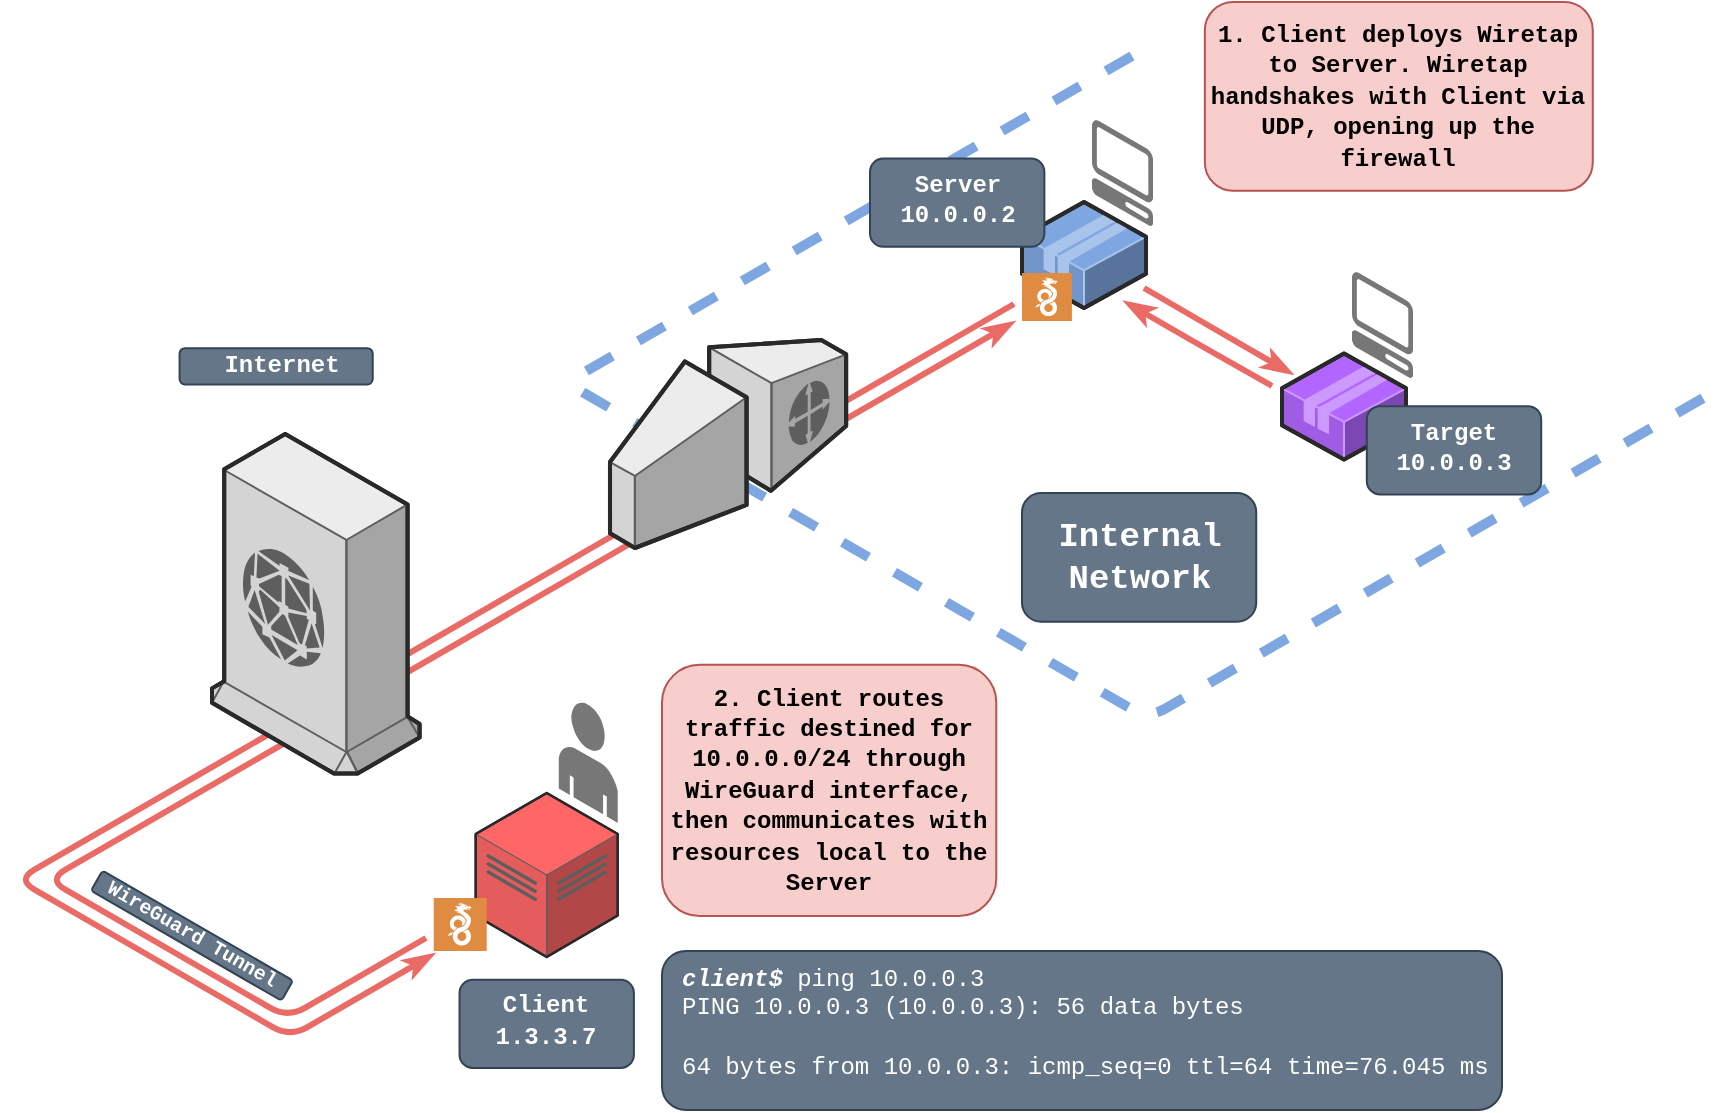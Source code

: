 <mxfile version="20.5.3" type="device"><diagram id="9L1OQm-zptAhZje3RNwY" name="Page-1"><mxGraphModel dx="1234" dy="768" grid="0" gridSize="10" guides="1" tooltips="1" connect="1" arrows="1" fold="1" page="0" pageScale="1" pageWidth="850" pageHeight="1100" background="none" math="0" shadow="0"><root><UserObject label="" animation="# show everything&#10;show VQUGQQ_OnS2NU-rycE4X-38 fade&#10;show VQUGQQ_OnS2NU-rycE4X-29 fade&#10;show VQUGQQ_OnS2NU-rycE4X-78 fade&#10;show VQUGQQ_OnS2NU-rycE4X-23 fade&#10;show VQUGQQ_OnS2NU-rycE4X-18 fade&#10;show VQUGQQ_OnS2NU-rycE4X-32 fade&#10;show VQUGQQ_OnS2NU-rycE4X-6 fade&#10;show VQUGQQ_OnS2NU-rycE4X-35 fade&#10;show VQUGQQ_OnS2NU-rycE4X-34 fade&#10;show VQUGQQ_OnS2NU-rycE4X-36 fade&#10;show VQUGQQ_OnS2NU-rycE4X-37 fade&#10;show IBNPmSZJS5FAOytZOC4L-5 fade&#10;&#10;show wN3jGvzEee-aj5tuvHeW-2 fade&#10;show wN3jGvzEee-aj5tuvHeW-1 fade&#10;show VQUGQQ_OnS2NU-rycE4X-10 fade&#10;show VQUGQQ_OnS2NU-rycE4X-20 fade&#10;show VQUGQQ_OnS2NU-rycE4X-39 fade&#10;show VQUGQQ_OnS2NU-rycE4X-8 fade&#10;show VQUGQQ_OnS2NU-rycE4X-53 fade&#10;show wN3jGvzEee-aj5tuvHeW-4 fade&#10;show wN3jGvzEee-aj5tuvHeW-3 fade&#10;&#10;show 8MCHEu_w1i6ki1hJXX7t-66 fade&#10;show 8MCHEu_w1i6ki1hJXX7t-69 fade&#10;show 8MCHEu_w1i6ki1hJXX7t-72 fade&#10;show 8MCHEu_w1i6ki1hJXX7t-61 fade&#10;show 8MCHEu_w1i6ki1hJXX7t-57 fade&#10;show 8MCHEu_w1i6ki1hJXX7t-55 fade&#10;&#10;show 8MCHEu_w1i6ki1hJXX7t-63 fade&#10;show 8MCHEu_w1i6ki1hJXX7t-64 fade&#10;show 8MCHEu_w1i6ki1hJXX7t-62 fade&#10;show 8MCHEu_w1i6ki1hJXX7t-60 fade&#10;show 8MCHEu_w1i6ki1hJXX7t-59 fade&#10;show 8MCHEu_w1i6ki1hJXX7t-58 fade&#10;&#10;&#10;show 8MCHEu_w1i6ki1hJXX7t-67 fade&#10;show 8MCHEu_w1i6ki1hJXX7t-68 fade&#10;show 8MCHEu_w1i6ki1hJXX7t-66 fade&#10;&#10;show 8MCHEu_w1i6ki1hJXX7t-65 fade&#10;show 8MCHEu_w1i6ki1hJXX7t-56 fade&#10;&#10;&#10;&#10;show 8MCHEu_w1i6ki1hJXX7t-74 fade&#10;show 8MCHEu_w1i6ki1hJXX7t-73 fade&#10;wait 1000&#10;&#10;# Wiretap deployed, show handshake&#10;show wN3jGvzEee-aj5tuvHeW-5 fade&#10;show wN3jGvzEee-aj5tuvHeW-6 fade&#10;show FmDstwN8osCTSLxOBSY--1 fade&#10;show FmDstwN8osCTSLxOBSY--7 fade&#10;show FmDstwN8osCTSLxOBSY--10 fade&#10;show FmDstwN8osCTSLxOBSY--2 fade&#10;flow wN3jGvzEee-aj5tuvHeW-6 start&#10;flow FmDstwN8osCTSLxOBSY--1 start&#10;flow FmDstwN8osCTSLxOBSY--7 start&#10;flow FmDstwN8osCTSLxOBSY--10 start&#10;flow FmDstwN8osCTSLxOBSY--2 start&#10;wait 2000&#10;&#10;show 8MCHEu_w1i6ki1hJXX7t-71 fade&#10;show 8MCHEu_w1i6ki1hJXX7t-69 fade&#10;show 8MCHEu_w1i6ki1hJXX7t-69 fade&#10;show 8MCHEu_w1i6ki1hJXX7t-71 fade&#10;show FmDstwN8osCTSLxOBSY--9 fade&#10;show oPV8zDyL8UI4lHpnsqUg-2 fade&#10;show oPV8zDyL8UI4lHpnsqUg-3 fade&#10;show oPV8zDyL8UI4lHpnsqUg-4 fade&#10;show oPV8zDyL8UI4lHpnsqUg-5 fade&#10;flow FmDstwN8osCTSLxOBSY--9 start&#10;flow oPV8zDyL8UI4lHpnsqUg-2 start&#10;flow oPV8zDyL8UI4lHpnsqUg-3 start&#10;flow oPV8zDyL8UI4lHpnsqUg-4 start&#10;wait 2000&#10;&#10;# show ping&#10;show oPV8zDyL8UI4lHpnsqUg-7 fade&#10;show 8MCHEu_w1i6ki1hJXX7t-75 fade&#10;show VQUGQQ_OnS2NU-rycE4X-77 fade&#10;wait 1000&#10;&#10;&#10;show oPV8zDyL8UI4lHpnsqUg-10 fade&#10;show oPV8zDyL8UI4lHpnsqUg-12 fade&#10;wait 1000&#10;&#10;show oPV8zDyL8UI4lHpnsqUg-15 fade&#10;show oPV8zDyL8UI4lHpnsqUg-16 fade&#10;wait 1000&#10;&#10;show oPV8zDyL8UI4lHpnsqUg-8 fade&#10;wait 5000&#10;" id="0"><mxCell/></UserObject><mxCell id="1" parent="0"/><mxCell id="VQUGQQ_OnS2NU-rycE4X-8" value="" style="verticalLabelPosition=bottom;html=1;verticalAlign=top;strokeWidth=1;align=center;outlineConnect=0;dashed=0;outlineConnect=0;shape=mxgraph.aws3d.application2;fillColor=#7EA6E0;strokeColor=#A9C4EB;aspect=fixed;" parent="1" vertex="1"><mxGeometry x="590" y="220" width="62" height="53" as="geometry"/></mxCell><mxCell id="VQUGQQ_OnS2NU-rycE4X-10" value="" style="verticalLabelPosition=bottom;html=1;verticalAlign=top;strokeWidth=1;align=center;outlineConnect=0;dashed=0;outlineConnect=0;shape=mxgraph.aws3d.application2;fillColor=#B266FF;strokeColor=#CC99FF;aspect=fixed;" parent="1" vertex="1"><mxGeometry x="720" y="295.8" width="62" height="53" as="geometry"/></mxCell><mxCell id="VQUGQQ_OnS2NU-rycE4X-20" value="" style="verticalLabelPosition=bottom;html=1;verticalAlign=top;strokeWidth=1;align=center;outlineConnect=0;dashed=0;outlineConnect=0;shape=mxgraph.aws3d.client;aspect=fixed;strokeColor=none;fillColor=#777777;" parent="1" vertex="1"><mxGeometry x="755.0" y="255" width="30.57" height="53" as="geometry"/></mxCell><mxCell id="VQUGQQ_OnS2NU-rycE4X-29" value="" style="verticalLabelPosition=bottom;html=1;verticalAlign=top;strokeWidth=1;align=center;outlineConnect=0;dashed=0;outlineConnect=0;shape=mxgraph.aws3d.dataCenter;strokeColor=#5E5E5E;aspect=fixed;fillColor=#FF6666;gradientColor=none;" parent="1" vertex="1"><mxGeometry x="316.84" y="515.5" width="71.03" height="82" as="geometry"/></mxCell><mxCell id="VQUGQQ_OnS2NU-rycE4X-23" value="" style="verticalLabelPosition=bottom;html=1;verticalAlign=top;strokeWidth=1;align=center;outlineConnect=0;dashed=0;outlineConnect=0;shape=mxgraph.aws3d.end_user;strokeColor=none;fillColor=#777777;aspect=fixed;" parent="1" vertex="1"><mxGeometry x="358.38" y="470.0" width="29.49" height="60.46" as="geometry"/></mxCell><mxCell id="VQUGQQ_OnS2NU-rycE4X-38" value="" style="sketch=0;pointerEvents=1;shadow=0;dashed=0;html=1;strokeColor=none;fillColor=#DF8C42;labelPosition=center;verticalLabelPosition=bottom;verticalAlign=top;align=center;outlineConnect=0;shape=mxgraph.veeam2.wireguard;fontFamily=Courier New;fontSize=19;" parent="1" vertex="1"><mxGeometry x="295.86" y="567.96" width="26.5" height="26.5" as="geometry"/></mxCell><mxCell id="VQUGQQ_OnS2NU-rycE4X-39" value="" style="sketch=0;pointerEvents=1;shadow=0;dashed=0;html=1;strokeColor=none;fillColor=#DF8C42;labelPosition=center;verticalLabelPosition=bottom;verticalAlign=top;align=center;outlineConnect=0;shape=mxgraph.veeam2.wireguard;fontFamily=Courier New;fontSize=19;" parent="1" vertex="1"><mxGeometry x="590" y="255.49" width="24.96" height="24" as="geometry"/></mxCell><mxCell id="VQUGQQ_OnS2NU-rycE4X-53" value="" style="verticalLabelPosition=bottom;html=1;verticalAlign=top;strokeWidth=1;align=center;outlineConnect=0;dashed=0;outlineConnect=0;shape=mxgraph.aws3d.client;aspect=fixed;strokeColor=none;fillColor=#777777;" parent="1" vertex="1"><mxGeometry x="625" y="179" width="30.57" height="53" as="geometry"/></mxCell><mxCell id="wN3jGvzEee-aj5tuvHeW-5" value="&lt;font face=&quot;Courier New&quot;&gt;&lt;b&gt;1. Client deploys Wiretap to Server. Wiretap handshakes with Client via UDP, opening up the firewall&lt;/b&gt;&lt;/font&gt;" style="rounded=1;whiteSpace=wrap;html=1;fillColor=#f8cecc;strokeColor=#b85450;" parent="1" vertex="1"><mxGeometry x="681.43" y="120" width="193.96" height="94.4" as="geometry"/></mxCell><mxCell id="FmDstwN8osCTSLxOBSY--2" value="" style="endArrow=classicThin;html=1;rounded=1;fontFamily=Courier New;jumpSize=12;strokeWidth=3;endFill=1;strokeColor=#EA6B66;edgeStyle=isometricEdgeStyle;startArrow=none;startFill=0;" parent="1" edge="1"><mxGeometry width="50" height="50" relative="1" as="geometry"><mxPoint x="586" y="271" as="sourcePoint"/><mxPoint x="296" y="596" as="targetPoint"/><Array as="points"><mxPoint x="159" y="600"/></Array></mxGeometry></mxCell><mxCell id="FmDstwN8osCTSLxOBSY--9" value="" style="endArrow=classicThin;html=1;rounded=1;fontFamily=Courier New;jumpSize=12;strokeWidth=3;endFill=1;strokeColor=#EA6B66;startArrow=none;startFill=0;edgeStyle=isometricEdgeStyle;" parent="1" edge="1"><mxGeometry width="50" height="50" relative="1" as="geometry"><mxPoint x="292" y="588" as="sourcePoint"/><mxPoint x="586" y="280" as="targetPoint"/><Array as="points"><mxPoint x="164" y="594"/></Array></mxGeometry></mxCell><mxCell id="oPV8zDyL8UI4lHpnsqUg-7" value="&lt;font face=&quot;Courier New&quot;&gt;&lt;b&gt;2. Client routes traffic destined for 10.0.0.0/24 through WireGuard interface, then communicates with resources local to the Server&lt;/b&gt;&lt;/font&gt;" style="rounded=1;whiteSpace=wrap;html=1;fillColor=#f8cecc;strokeColor=#b85450;" parent="1" vertex="1"><mxGeometry x="410" y="451.4" width="167.14" height="125.6" as="geometry"/></mxCell><mxCell id="oPV8zDyL8UI4lHpnsqUg-10" value="" style="endArrow=classicThin;html=1;rounded=0;fontFamily=Courier New;jumpSize=12;strokeWidth=3;endFill=1;strokeColor=#EA6B66;edgeStyle=isometricEdgeStyle;" parent="1" edge="1"><mxGeometry width="50" height="50" relative="1" as="geometry"><mxPoint x="651" y="263" as="sourcePoint"/><mxPoint x="725" y="306" as="targetPoint"/></mxGeometry></mxCell><mxCell id="oPV8zDyL8UI4lHpnsqUg-12" value="&lt;font style=&quot;font-size: 9px;&quot; face=&quot;Courier New&quot;&gt;&lt;b style=&quot;&quot;&gt;ICMP Echo Request&lt;/b&gt;&lt;/font&gt;" style="text;html=1;align=center;verticalAlign=middle;resizable=0;points=[];autosize=1;strokeColor=none;fillColor=none;rotation=30;fontColor=#FFFFFF;" parent="1" vertex="1"><mxGeometry x="641" y="265" width="110" height="20" as="geometry"/></mxCell><mxCell id="oPV8zDyL8UI4lHpnsqUg-15" value="" style="endArrow=classicThin;html=1;rounded=0;fontFamily=Courier New;jumpSize=12;strokeWidth=3;endFill=1;strokeColor=#EA6B66;edgeStyle=isometricEdgeStyle;" parent="1" edge="1"><mxGeometry width="50" height="50" relative="1" as="geometry"><mxPoint x="715" y="312" as="sourcePoint"/><mxPoint x="641" y="270" as="targetPoint"/></mxGeometry></mxCell><mxCell id="oPV8zDyL8UI4lHpnsqUg-16" value="&lt;font style=&quot;font-size: 9px;&quot; face=&quot;Courier New&quot;&gt;&lt;b style=&quot;&quot;&gt;ICMP Echo Reply&lt;/b&gt;&lt;/font&gt;" style="text;html=1;align=center;verticalAlign=middle;resizable=0;points=[];autosize=1;strokeColor=none;fillColor=none;rotation=30;fontColor=#FFFFFF;" parent="1" vertex="1"><mxGeometry x="623.0" y="288" width="100" height="20" as="geometry"/></mxCell><mxCell id="VQUGQQ_OnS2NU-rycE4X-18" value="" style="verticalLabelPosition=bottom;html=1;verticalAlign=top;strokeWidth=1;align=center;outlineConnect=0;dashed=0;outlineConnect=0;shape=mxgraph.aws3d.cloudfront;fillColor=#ECECEC;strokeColor=#5E5E5E;aspect=fixed;" parent="1" vertex="1"><mxGeometry x="185" y="336" width="103.8" height="169.8" as="geometry"/></mxCell><mxCell id="IBNPmSZJS5FAOytZOC4L-5" value="" style="endArrow=none;dashed=1;html=1;rounded=1;strokeColor=#7EA6E0;strokeWidth=5;jumpStyle=none;edgeStyle=isometricEdgeStyle;" parent="1" edge="1"><mxGeometry width="50" height="50" relative="1" as="geometry"><mxPoint x="645" y="147" as="sourcePoint"/><mxPoint x="941" y="312" as="targetPoint"/><Array as="points"><mxPoint x="479.26" y="378"/></Array></mxGeometry></mxCell><mxCell id="VQUGQQ_OnS2NU-rycE4X-6" value="" style="verticalLabelPosition=bottom;html=1;verticalAlign=top;strokeWidth=1;align=center;outlineConnect=0;dashed=0;outlineConnect=0;shape=mxgraph.aws3d.customerGateway;fillColor=#ECECEC;strokeColor=#5E5E5E;aspect=fixed;" parent="1" vertex="1"><mxGeometry x="384" y="289" width="118.06" height="104" as="geometry"/></mxCell><mxCell id="8MCHEu_w1i6ki1hJXX7t-55" value="&lt;br&gt;&lt;div&gt;&lt;i&gt;&lt;/i&gt;&lt;/div&gt;" style="text;html=1;strokeColor=#314354;fillColor=#647687;align=left;verticalAlign=middle;whiteSpace=wrap;rounded=1;fontFamily=Courier New;fontStyle=1;fontColor=#ffffff;" parent="1" vertex="1"><mxGeometry x="590" y="365.51" width="117.13" height="64.4" as="geometry"/></mxCell><mxCell id="8MCHEu_w1i6ki1hJXX7t-56" value="&lt;div style=&quot;font-size: 17px;&quot;&gt;Internal Network&lt;/div&gt;" style="text;html=1;strokeColor=none;fillColor=none;align=center;verticalAlign=middle;whiteSpace=wrap;rounded=0;fontFamily=Courier New;fontStyle=1;fontSize=17;fontColor=#FFFFFF;" parent="1" vertex="1"><mxGeometry x="618.56" y="382.71" width="60" height="30" as="geometry"/></mxCell><mxCell id="8MCHEu_w1i6ki1hJXX7t-57" value="" style="group" parent="1" vertex="1" connectable="0"><mxGeometry x="762.41" y="320.6" width="87.19" height="45.59" as="geometry"/></mxCell><mxCell id="8MCHEu_w1i6ki1hJXX7t-58" value="&lt;br&gt;&lt;div&gt;&lt;i&gt;&lt;/i&gt;&lt;/div&gt;" style="text;html=1;strokeColor=#314354;fillColor=#647687;align=left;verticalAlign=middle;whiteSpace=wrap;rounded=1;fontFamily=Courier New;fontStyle=1;fontColor=#ffffff;" parent="8MCHEu_w1i6ki1hJXX7t-57" vertex="1"><mxGeometry y="1.49" width="87.19" height="44.1" as="geometry"/></mxCell><mxCell id="8MCHEu_w1i6ki1hJXX7t-59" value="Target" style="text;html=1;align=center;verticalAlign=middle;whiteSpace=wrap;rounded=0;fontFamily=Courier New;fontStyle=1;fontColor=#FFFFFF;" parent="8MCHEu_w1i6ki1hJXX7t-57" vertex="1"><mxGeometry x="13.59" width="60" height="30" as="geometry"/></mxCell><mxCell id="8MCHEu_w1i6ki1hJXX7t-60" value="10.0.0.3" style="text;html=1;align=center;verticalAlign=middle;whiteSpace=wrap;rounded=0;fontFamily=Courier New;fontStyle=1;fontColor=#FFFFFF;" parent="8MCHEu_w1i6ki1hJXX7t-57" vertex="1"><mxGeometry x="13.59" y="15.59" width="60" height="30" as="geometry"/></mxCell><mxCell id="8MCHEu_w1i6ki1hJXX7t-61" value="" style="group" parent="1" vertex="1" connectable="0"><mxGeometry x="514.0" y="196.8" width="87.19" height="45.59" as="geometry"/></mxCell><mxCell id="8MCHEu_w1i6ki1hJXX7t-62" value="&lt;br&gt;&lt;div&gt;&lt;i&gt;&lt;/i&gt;&lt;/div&gt;" style="text;html=1;strokeColor=#314354;fillColor=#647687;align=left;verticalAlign=middle;whiteSpace=wrap;rounded=1;fontFamily=Courier New;fontStyle=1;fontColor=#ffffff;" parent="8MCHEu_w1i6ki1hJXX7t-61" vertex="1"><mxGeometry y="1.49" width="87.19" height="44.1" as="geometry"/></mxCell><mxCell id="8MCHEu_w1i6ki1hJXX7t-63" value="Server" style="text;html=1;align=center;verticalAlign=middle;whiteSpace=wrap;rounded=0;fontFamily=Courier New;fontStyle=1;fontColor=#FFFFFF;" parent="8MCHEu_w1i6ki1hJXX7t-61" vertex="1"><mxGeometry x="13.59" width="60" height="30" as="geometry"/></mxCell><mxCell id="8MCHEu_w1i6ki1hJXX7t-64" value="10.0.0.2" style="text;html=1;align=center;verticalAlign=middle;whiteSpace=wrap;rounded=0;fontFamily=Courier New;fontStyle=1;fontColor=#FFFFFF;" parent="8MCHEu_w1i6ki1hJXX7t-61" vertex="1"><mxGeometry x="13.59" y="15.59" width="60" height="30" as="geometry"/></mxCell><mxCell id="8MCHEu_w1i6ki1hJXX7t-65" value="" style="group" parent="1" vertex="1" connectable="0"><mxGeometry x="308.76" y="607.37" width="87.19" height="45.59" as="geometry"/></mxCell><mxCell id="8MCHEu_w1i6ki1hJXX7t-66" value="&lt;br&gt;&lt;div&gt;&lt;i&gt;&lt;/i&gt;&lt;/div&gt;" style="text;html=1;strokeColor=#314354;fillColor=#647687;align=left;verticalAlign=middle;whiteSpace=wrap;rounded=1;fontFamily=Courier New;fontStyle=1;fontColor=#ffffff;" parent="8MCHEu_w1i6ki1hJXX7t-65" vertex="1"><mxGeometry y="1.49" width="87.19" height="44.1" as="geometry"/></mxCell><mxCell id="8MCHEu_w1i6ki1hJXX7t-67" value="Client" style="text;html=1;align=center;verticalAlign=middle;whiteSpace=wrap;rounded=0;fontFamily=Courier New;fontStyle=1;fontColor=#FFFFFF;" parent="8MCHEu_w1i6ki1hJXX7t-65" vertex="1"><mxGeometry x="13.59" width="60" height="30" as="geometry"/></mxCell><mxCell id="8MCHEu_w1i6ki1hJXX7t-68" value="1.3.3.7" style="text;html=1;align=center;verticalAlign=middle;whiteSpace=wrap;rounded=0;fontFamily=Courier New;fontStyle=1;fontColor=#FFFFFF;" parent="8MCHEu_w1i6ki1hJXX7t-65" vertex="1"><mxGeometry x="13.59" y="15.59" width="60" height="30" as="geometry"/></mxCell><mxCell id="8MCHEu_w1i6ki1hJXX7t-69" value="" style="group;rotation=30;" parent="1" vertex="1" connectable="0"><mxGeometry x="110" y="570" width="130" height="32.9" as="geometry"/></mxCell><mxCell id="8MCHEu_w1i6ki1hJXX7t-70" value="&lt;br&gt;&lt;div&gt;&lt;i&gt;&lt;/i&gt;&lt;/div&gt;" style="text;html=1;strokeColor=#314354;fillColor=#647687;align=left;verticalAlign=middle;whiteSpace=wrap;rounded=1;fontFamily=Courier New;fontStyle=1;fontColor=#ffffff;rotation=30;" parent="8MCHEu_w1i6ki1hJXX7t-69" vertex="1"><mxGeometry x="10" y="11" width="110" height="11.63" as="geometry"/></mxCell><mxCell id="8MCHEu_w1i6ki1hJXX7t-71" value="&lt;font style=&quot;font-size: 10px;&quot;&gt;WireGuard Tunnel&lt;/font&gt;" style="text;html=1;align=center;verticalAlign=middle;whiteSpace=wrap;rounded=0;fontFamily=Courier New;fontStyle=1;fontColor=#FFFFFF;fontSize=11;rotation=30;" parent="8MCHEu_w1i6ki1hJXX7t-69" vertex="1"><mxGeometry x="9.74" y="2.9" width="110.26" height="27.1" as="geometry"/></mxCell><mxCell id="8MCHEu_w1i6ki1hJXX7t-72" value="" style="group;rotation=0;" parent="1" vertex="1" connectable="0"><mxGeometry x="160.0" y="276" width="120" height="60" as="geometry"/></mxCell><mxCell id="8MCHEu_w1i6ki1hJXX7t-73" value="&lt;br&gt;&lt;div&gt;&lt;i&gt;&lt;/i&gt;&lt;/div&gt;" style="text;html=1;strokeColor=#314354;fillColor=#647687;align=left;verticalAlign=middle;whiteSpace=wrap;rounded=1;fontFamily=Courier New;fontStyle=1;fontColor=#ffffff;rotation=0;" parent="8MCHEu_w1i6ki1hJXX7t-72" vertex="1"><mxGeometry x="8.78" y="17.119" width="96.58" height="18.099" as="geometry"/></mxCell><mxCell id="8MCHEu_w1i6ki1hJXX7t-74" value="&lt;font style=&quot;font-size: 12px;&quot;&gt;Internet&lt;/font&gt;" style="text;html=1;align=center;verticalAlign=middle;whiteSpace=wrap;rounded=0;fontFamily=Courier New;fontStyle=1;fontColor=#FFFFFF;fontSize=12;rotation=0;" parent="8MCHEu_w1i6ki1hJXX7t-72" vertex="1"><mxGeometry x="20" y="12.34" width="80" height="27.66" as="geometry"/></mxCell><mxCell id="8MCHEu_w1i6ki1hJXX7t-75" value="&lt;br&gt;&lt;div&gt;&lt;i&gt;&lt;/i&gt;&lt;/div&gt;" style="text;html=1;strokeColor=#314354;fillColor=#647687;align=left;verticalAlign=middle;whiteSpace=wrap;rounded=1;fontFamily=Courier New;fontStyle=1;fontColor=#ffffff;" parent="1" vertex="1"><mxGeometry x="410" y="594.46" width="420" height="79.54" as="geometry"/></mxCell><mxCell id="VQUGQQ_OnS2NU-rycE4X-77" value="&lt;i&gt;client$ &lt;/i&gt;&lt;span style=&quot;font-weight: normal&quot;&gt;ping 10.0.0.3&lt;br&gt;&lt;/span&gt;&lt;div&gt;&lt;span style=&quot;font-weight: normal&quot;&gt;PING 10.0.0.3 (10.0.0.3): 56 data bytes&lt;br&gt;&lt;/span&gt;&lt;br&gt;&lt;i&gt;&lt;/i&gt;&lt;/div&gt;" style="text;html=1;strokeColor=none;fillColor=none;align=left;verticalAlign=middle;whiteSpace=wrap;rounded=0;fontFamily=Courier New;fontStyle=1;fontColor=#FFFFFF;" parent="1" vertex="1"><mxGeometry x="418.48" y="602.9" width="411.52" height="40.18" as="geometry"/></mxCell><mxCell id="oPV8zDyL8UI4lHpnsqUg-8" value="&lt;span style=&quot;font-weight: normal; background-color: initial;&quot;&gt;64 bytes from 10.0.0.3: icmp_seq=0 ttl=64 time=76.045 ms&lt;/span&gt;&lt;br&gt;&lt;div&gt;&lt;i&gt;&lt;/i&gt;&lt;/div&gt;" style="text;html=1;strokeColor=none;fillColor=none;align=left;verticalAlign=middle;whiteSpace=wrap;rounded=0;fontFamily=Courier New;fontStyle=1;fontColor=#FFFFFF;" parent="1" vertex="1"><mxGeometry x="418.48" y="641.28" width="411.52" height="24.4" as="geometry"/></mxCell></root></mxGraphModel></diagram></mxfile>